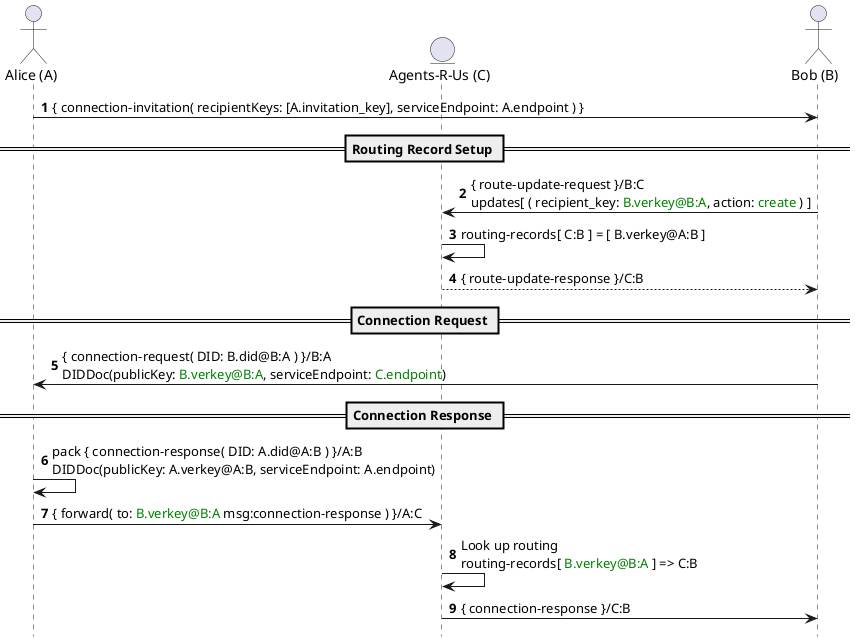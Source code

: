 @startuml "connection sequence"
autonumber
hide footbox

actor "Alice (A)" as Alice
entity "Agents-R-Us (C)" as aru
actor "Bob (B)" as Bob

Bob <- Alice : { connection-invitation( recipientKeys: [A.invitation_key], serviceEndpoint: A.endpoint ) }

== Routing Record Setup ==

Bob -> aru : { route-update-request }/B:C\nupdates[ ( recipient_key: <color green>B.verkey@B:A</color>, action: <color green>create</color> ) ]
aru -> aru : routing-records[ C:B ] = [ B.verkey@A:B ]
Bob <-- aru : { route-update-response }/C:B

== Connection Request ==

Bob -> Alice :  { connection-request( DID: B.did@B:A ) }/B:A\nDIDDoc(publicKey: <color green>B.verkey@B:A</color>, serviceEndpoint: <color green>C.endpoint</color>)

== Connection Response ==

Alice -> Alice : pack { connection-response( DID: A.did@A:B ) }/A:B\nDIDDoc(publicKey: A.verkey@A:B, serviceEndpoint: A.endpoint)
Alice -> aru : { forward( to: <color green>B.verkey@B:A</color> msg:connection-response ) }/A:C
aru -> aru : Look up routing\nrouting-records[ <color green>B.verkey@B:A</color> ] => C:B
Bob <- aru : { connection-response }/C:B

@enduml
